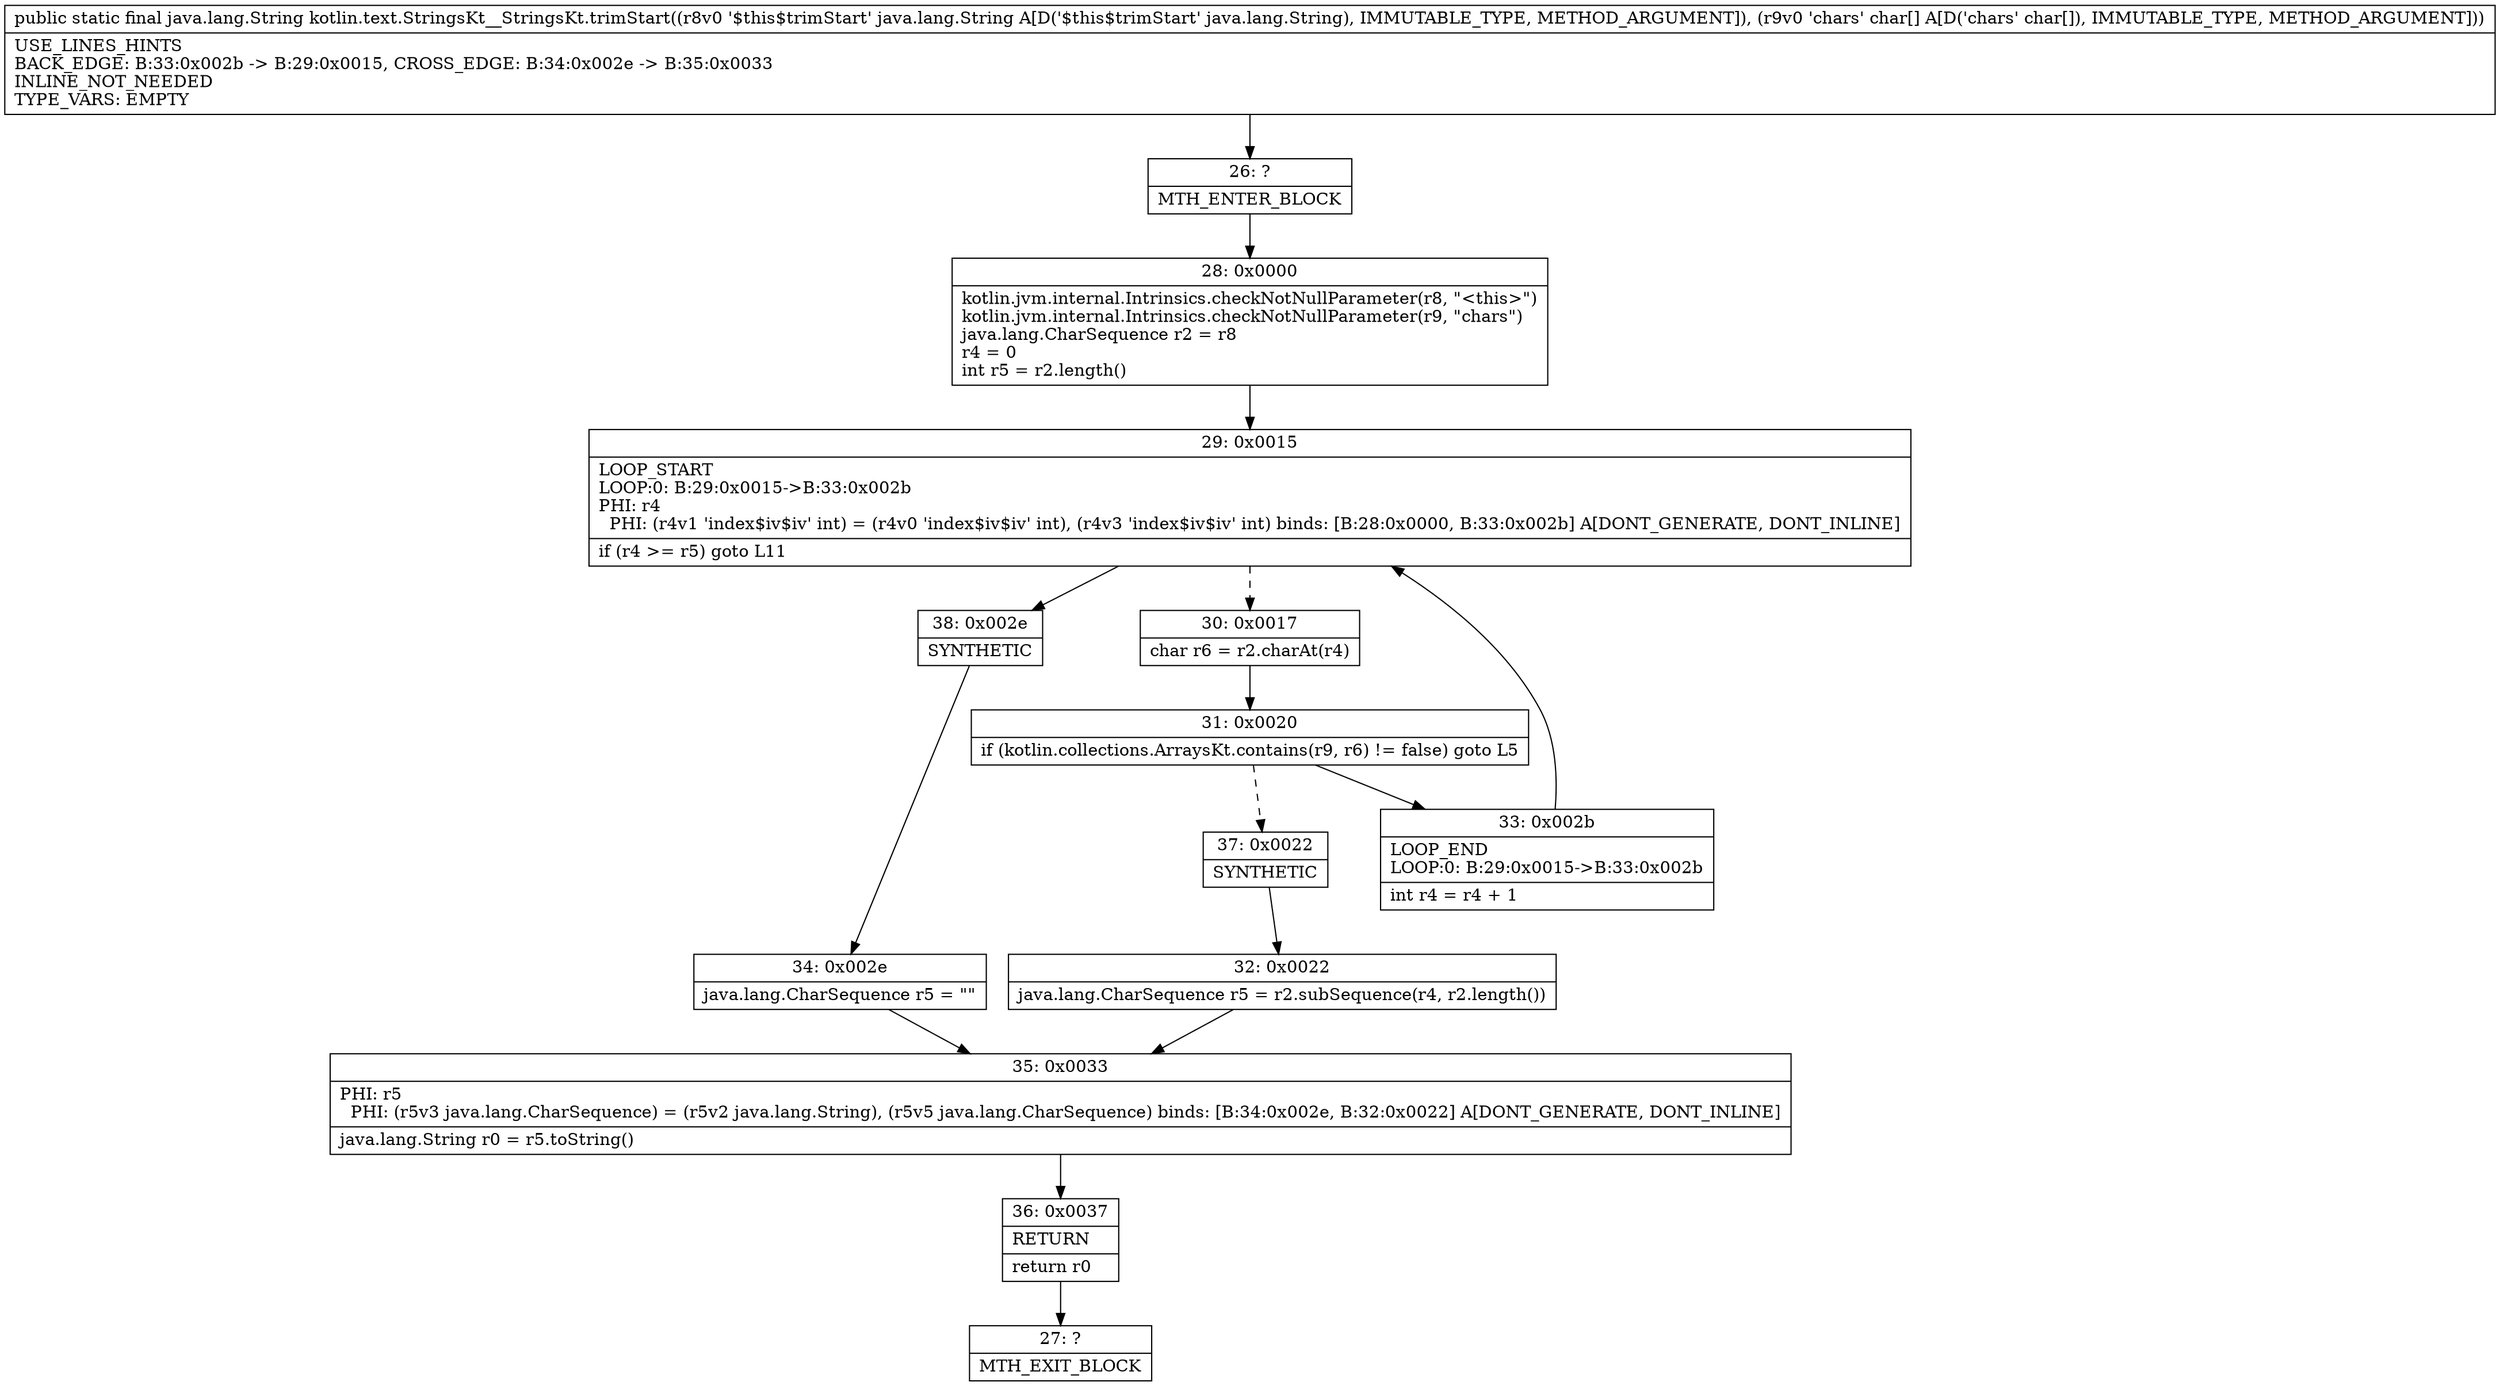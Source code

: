 digraph "CFG forkotlin.text.StringsKt__StringsKt.trimStart(Ljava\/lang\/String;[C)Ljava\/lang\/String;" {
Node_26 [shape=record,label="{26\:\ ?|MTH_ENTER_BLOCK\l}"];
Node_28 [shape=record,label="{28\:\ 0x0000|kotlin.jvm.internal.Intrinsics.checkNotNullParameter(r8, \"\<this\>\")\lkotlin.jvm.internal.Intrinsics.checkNotNullParameter(r9, \"chars\")\ljava.lang.CharSequence r2 = r8\lr4 = 0\lint r5 = r2.length()\l}"];
Node_29 [shape=record,label="{29\:\ 0x0015|LOOP_START\lLOOP:0: B:29:0x0015\-\>B:33:0x002b\lPHI: r4 \l  PHI: (r4v1 'index$iv$iv' int) = (r4v0 'index$iv$iv' int), (r4v3 'index$iv$iv' int) binds: [B:28:0x0000, B:33:0x002b] A[DONT_GENERATE, DONT_INLINE]\l|if (r4 \>= r5) goto L11\l}"];
Node_30 [shape=record,label="{30\:\ 0x0017|char r6 = r2.charAt(r4)\l}"];
Node_31 [shape=record,label="{31\:\ 0x0020|if (kotlin.collections.ArraysKt.contains(r9, r6) != false) goto L5\l}"];
Node_33 [shape=record,label="{33\:\ 0x002b|LOOP_END\lLOOP:0: B:29:0x0015\-\>B:33:0x002b\l|int r4 = r4 + 1\l}"];
Node_37 [shape=record,label="{37\:\ 0x0022|SYNTHETIC\l}"];
Node_32 [shape=record,label="{32\:\ 0x0022|java.lang.CharSequence r5 = r2.subSequence(r4, r2.length())\l}"];
Node_35 [shape=record,label="{35\:\ 0x0033|PHI: r5 \l  PHI: (r5v3 java.lang.CharSequence) = (r5v2 java.lang.String), (r5v5 java.lang.CharSequence) binds: [B:34:0x002e, B:32:0x0022] A[DONT_GENERATE, DONT_INLINE]\l|java.lang.String r0 = r5.toString()\l}"];
Node_36 [shape=record,label="{36\:\ 0x0037|RETURN\l|return r0\l}"];
Node_27 [shape=record,label="{27\:\ ?|MTH_EXIT_BLOCK\l}"];
Node_38 [shape=record,label="{38\:\ 0x002e|SYNTHETIC\l}"];
Node_34 [shape=record,label="{34\:\ 0x002e|java.lang.CharSequence r5 = \"\"\l}"];
MethodNode[shape=record,label="{public static final java.lang.String kotlin.text.StringsKt__StringsKt.trimStart((r8v0 '$this$trimStart' java.lang.String A[D('$this$trimStart' java.lang.String), IMMUTABLE_TYPE, METHOD_ARGUMENT]), (r9v0 'chars' char[] A[D('chars' char[]), IMMUTABLE_TYPE, METHOD_ARGUMENT]))  | USE_LINES_HINTS\lBACK_EDGE: B:33:0x002b \-\> B:29:0x0015, CROSS_EDGE: B:34:0x002e \-\> B:35:0x0033\lINLINE_NOT_NEEDED\lTYPE_VARS: EMPTY\l}"];
MethodNode -> Node_26;Node_26 -> Node_28;
Node_28 -> Node_29;
Node_29 -> Node_30[style=dashed];
Node_29 -> Node_38;
Node_30 -> Node_31;
Node_31 -> Node_33;
Node_31 -> Node_37[style=dashed];
Node_33 -> Node_29;
Node_37 -> Node_32;
Node_32 -> Node_35;
Node_35 -> Node_36;
Node_36 -> Node_27;
Node_38 -> Node_34;
Node_34 -> Node_35;
}

